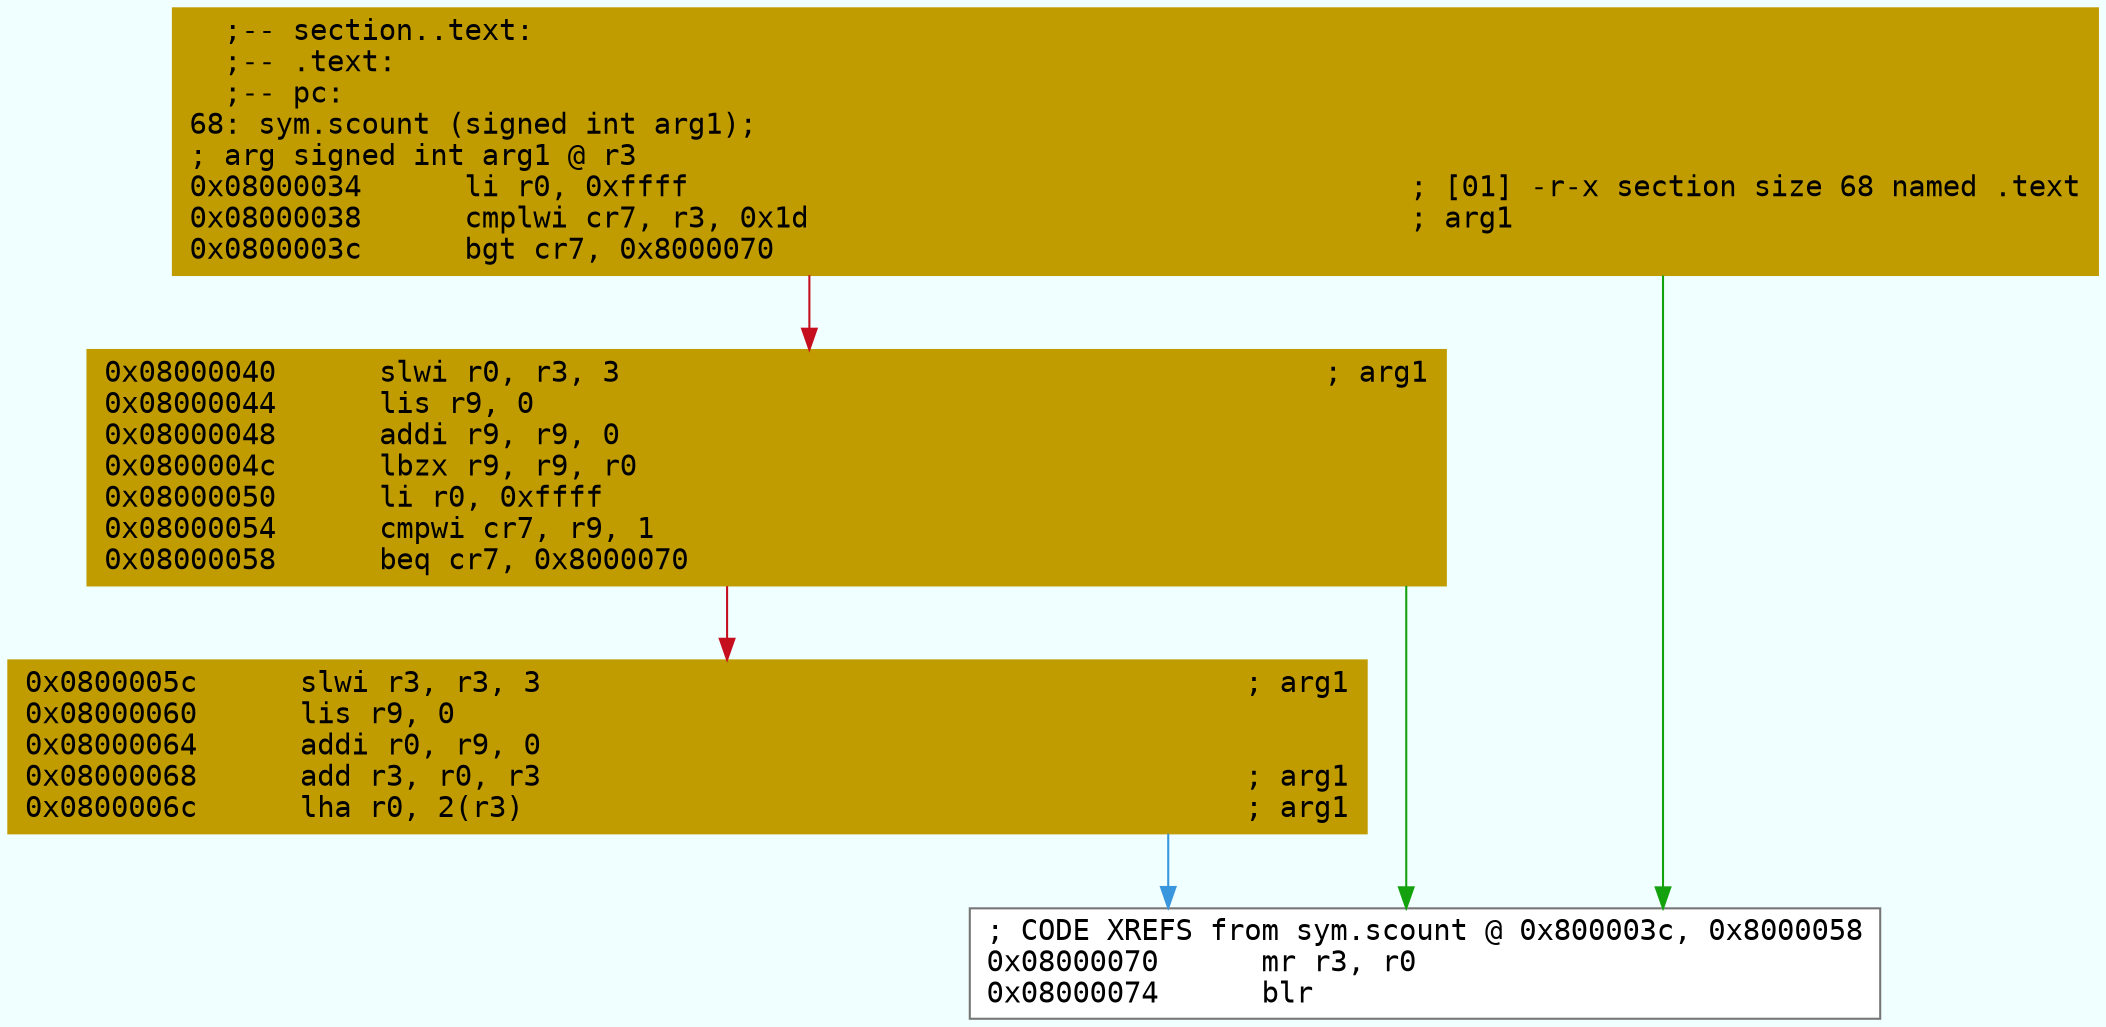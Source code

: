 digraph code {
	graph [bgcolor=azure fontsize=8 fontname="Courier" splines="ortho"];
	node [fillcolor=gray style=filled shape=box];
	edge [arrowhead="normal"];
	"0x08000034" [URL="sym.scount/0x08000034", fillcolor="#c19c00",color="#c19c00", fontname="Courier",label="  ;-- section..text:\l  ;-- .text:\l  ;-- pc:\l68: sym.scount (signed int arg1);\l; arg signed int arg1 @ r3\l0x08000034      li r0, 0xffff                                          ; [01] -r-x section size 68 named .text\l0x08000038      cmplwi cr7, r3, 0x1d                                   ; arg1\l0x0800003c      bgt cr7, 0x8000070\l"]
	"0x08000040" [URL="sym.scount/0x08000040", fillcolor="#c19c00",color="#c19c00", fontname="Courier",label="0x08000040      slwi r0, r3, 3                                         ; arg1\l0x08000044      lis r9, 0\l0x08000048      addi r9, r9, 0\l0x0800004c      lbzx r9, r9, r0\l0x08000050      li r0, 0xffff\l0x08000054      cmpwi cr7, r9, 1\l0x08000058      beq cr7, 0x8000070\l"]
	"0x0800005c" [URL="sym.scount/0x0800005c", fillcolor="#c19c00",color="#c19c00", fontname="Courier",label="0x0800005c      slwi r3, r3, 3                                         ; arg1\l0x08000060      lis r9, 0\l0x08000064      addi r0, r9, 0\l0x08000068      add r3, r0, r3                                         ; arg1\l0x0800006c      lha r0, 2(r3)                                          ; arg1\l"]
	"0x08000070" [URL="sym.scount/0x08000070", fillcolor="white",color="#767676", fontname="Courier",label="; CODE XREFS from sym.scount @ 0x800003c, 0x8000058\l0x08000070      mr r3, r0\l0x08000074      blr\l"]
        "0x08000034" -> "0x08000070" [color="#13a10e"];
        "0x08000034" -> "0x08000040" [color="#c50f1f"];
        "0x08000040" -> "0x08000070" [color="#13a10e"];
        "0x08000040" -> "0x0800005c" [color="#c50f1f"];
        "0x0800005c" -> "0x08000070" [color="#3a96dd"];
}
